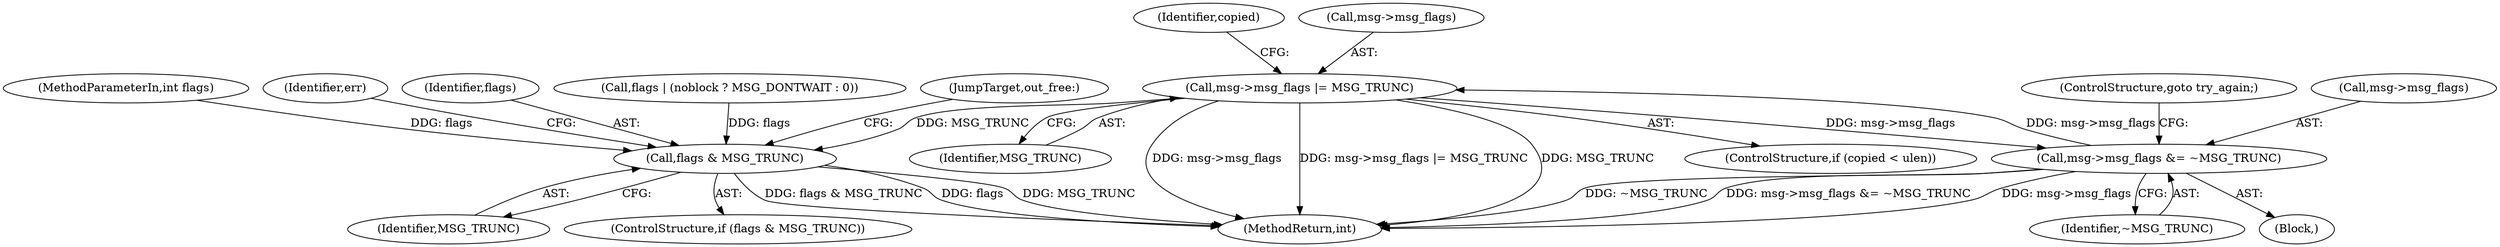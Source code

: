 digraph "0_linux_beb39db59d14990e401e235faf66a6b9b31240b0@pointer" {
"1000185" [label="(Call,msg->msg_flags |= MSG_TRUNC)"];
"1000357" [label="(Call,msg->msg_flags &= ~MSG_TRUNC)"];
"1000185" [label="(Call,msg->msg_flags |= MSG_TRUNC)"];
"1000318" [label="(Call,flags & MSG_TRUNC)"];
"1000363" [label="(MethodReturn,int)"];
"1000193" [label="(Identifier,copied)"];
"1000318" [label="(Call,flags & MSG_TRUNC)"];
"1000361" [label="(Identifier,~MSG_TRUNC)"];
"1000320" [label="(Identifier,MSG_TRUNC)"];
"1000186" [label="(Call,msg->msg_flags)"];
"1000362" [label="(ControlStructure,goto try_again;)"];
"1000110" [label="(Block,)"];
"1000322" [label="(Identifier,err)"];
"1000185" [label="(Call,msg->msg_flags |= MSG_TRUNC)"];
"1000358" [label="(Call,msg->msg_flags)"];
"1000319" [label="(Identifier,flags)"];
"1000357" [label="(Call,msg->msg_flags &= ~MSG_TRUNC)"];
"1000146" [label="(Call,flags | (noblock ? MSG_DONTWAIT : 0))"];
"1000181" [label="(ControlStructure,if (copied < ulen))"];
"1000324" [label="(JumpTarget,out_free:)"];
"1000189" [label="(Identifier,MSG_TRUNC)"];
"1000317" [label="(ControlStructure,if (flags & MSG_TRUNC))"];
"1000108" [label="(MethodParameterIn,int flags)"];
"1000185" -> "1000181"  [label="AST: "];
"1000185" -> "1000189"  [label="CFG: "];
"1000186" -> "1000185"  [label="AST: "];
"1000189" -> "1000185"  [label="AST: "];
"1000193" -> "1000185"  [label="CFG: "];
"1000185" -> "1000363"  [label="DDG: msg->msg_flags"];
"1000185" -> "1000363"  [label="DDG: msg->msg_flags |= MSG_TRUNC"];
"1000185" -> "1000363"  [label="DDG: MSG_TRUNC"];
"1000357" -> "1000185"  [label="DDG: msg->msg_flags"];
"1000185" -> "1000318"  [label="DDG: MSG_TRUNC"];
"1000185" -> "1000357"  [label="DDG: msg->msg_flags"];
"1000357" -> "1000110"  [label="AST: "];
"1000357" -> "1000361"  [label="CFG: "];
"1000358" -> "1000357"  [label="AST: "];
"1000361" -> "1000357"  [label="AST: "];
"1000362" -> "1000357"  [label="CFG: "];
"1000357" -> "1000363"  [label="DDG: ~MSG_TRUNC"];
"1000357" -> "1000363"  [label="DDG: msg->msg_flags &= ~MSG_TRUNC"];
"1000357" -> "1000363"  [label="DDG: msg->msg_flags"];
"1000318" -> "1000317"  [label="AST: "];
"1000318" -> "1000320"  [label="CFG: "];
"1000319" -> "1000318"  [label="AST: "];
"1000320" -> "1000318"  [label="AST: "];
"1000322" -> "1000318"  [label="CFG: "];
"1000324" -> "1000318"  [label="CFG: "];
"1000318" -> "1000363"  [label="DDG: flags & MSG_TRUNC"];
"1000318" -> "1000363"  [label="DDG: flags"];
"1000318" -> "1000363"  [label="DDG: MSG_TRUNC"];
"1000146" -> "1000318"  [label="DDG: flags"];
"1000108" -> "1000318"  [label="DDG: flags"];
}
